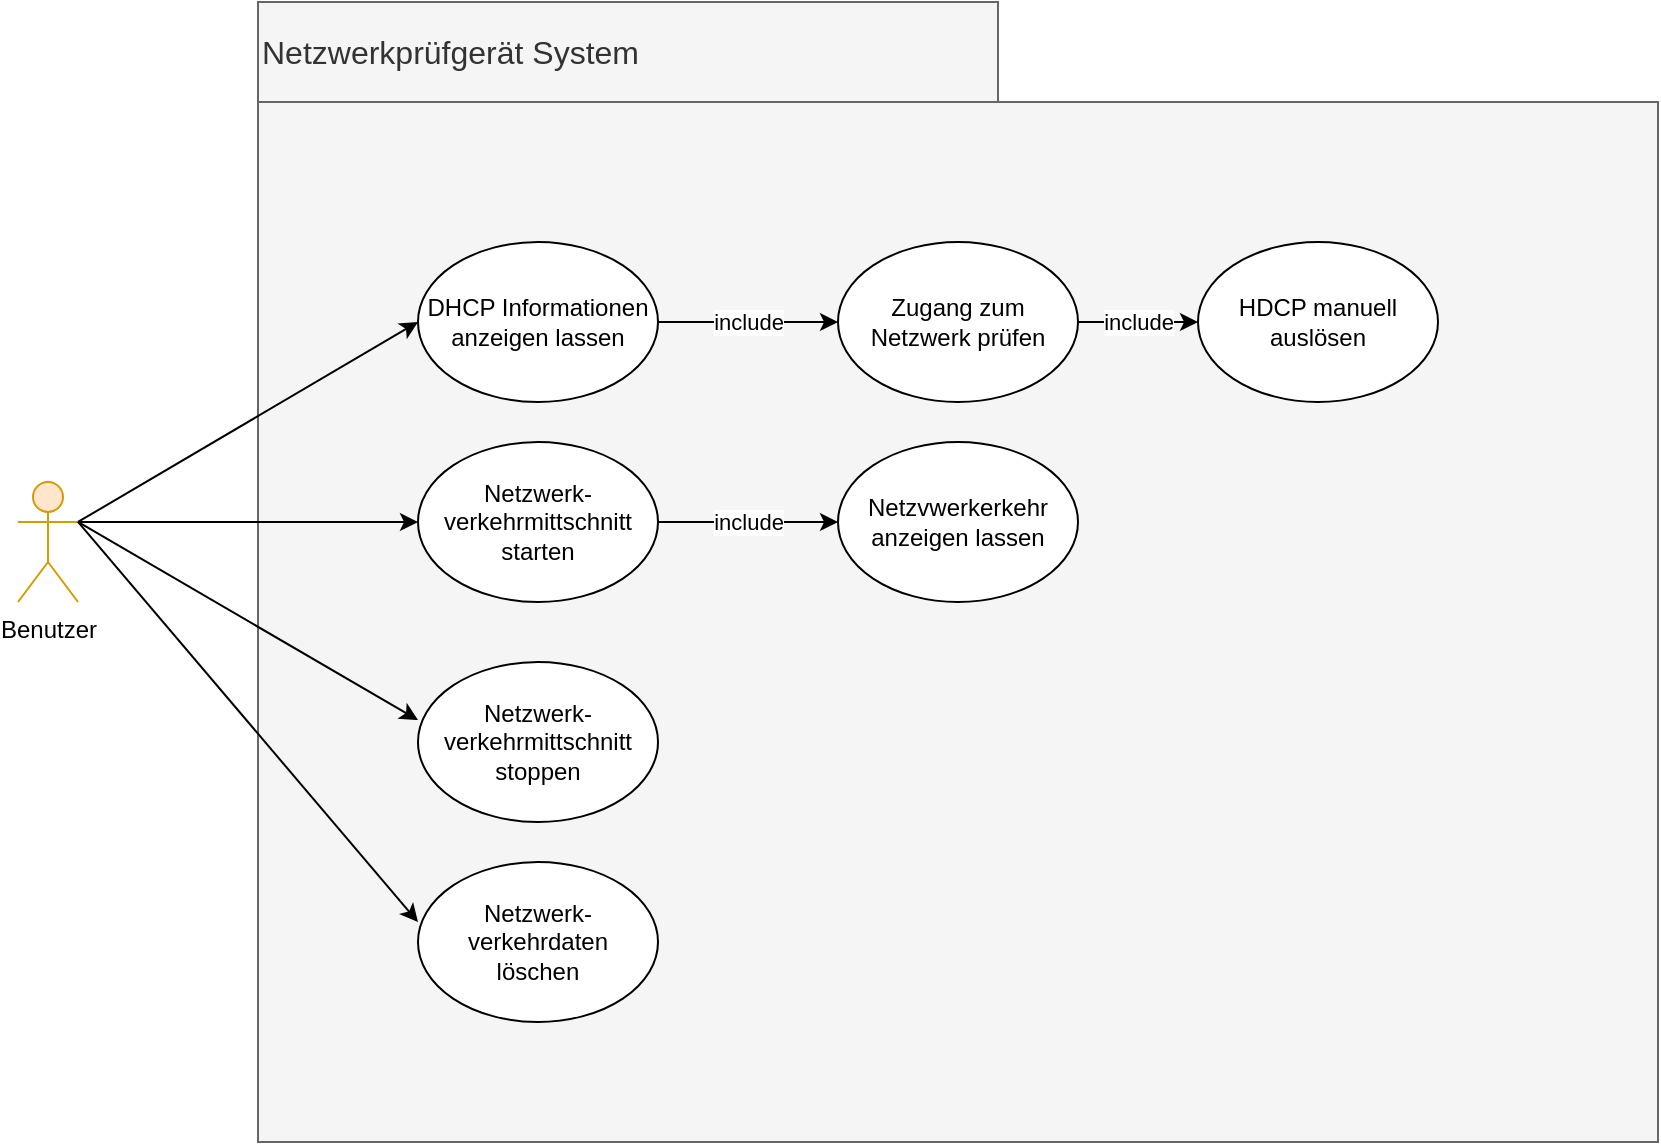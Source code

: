 <mxfile version="26.0.16">
  <diagram name="Page-1" id="slWfrK2BVKOdpw72XCC3">
    <mxGraphModel dx="2049" dy="1084" grid="1" gridSize="10" guides="1" tooltips="1" connect="1" arrows="1" fold="1" page="1" pageScale="1" pageWidth="850" pageHeight="1100" math="0" shadow="0">
      <root>
        <mxCell id="0" />
        <mxCell id="1" parent="0" />
        <mxCell id="93AWualFPxAzArQefxKJ-14" value="" style="rounded=0;whiteSpace=wrap;html=1;fillColor=#f5f5f5;fontColor=#333333;strokeColor=#666666;" parent="1" vertex="1">
          <mxGeometry x="560" y="260" width="700" height="520" as="geometry" />
        </mxCell>
        <mxCell id="yjS7_VZbEDUMgCzmWkyh-1" value="&lt;div&gt;Benutzer&lt;/div&gt;" style="shape=umlActor;verticalLabelPosition=bottom;verticalAlign=top;html=1;outlineConnect=0;fillColor=#ffe6cc;strokeColor=#d79b00;" parent="1" vertex="1">
          <mxGeometry x="440" y="450" width="30" height="60" as="geometry" />
        </mxCell>
        <mxCell id="PhSC0Qj4RTv7cJ-6cNn7-1" value="&lt;div&gt;HDCP manuell&lt;/div&gt;&lt;div&gt;auslösen&lt;/div&gt;" style="ellipse;whiteSpace=wrap;html=1;" parent="1" vertex="1">
          <mxGeometry x="1030" y="330" width="120" height="80" as="geometry" />
        </mxCell>
        <mxCell id="WEPJUND3bTC0Y4J7LyjD-2" value="&lt;div&gt;DHCP Informationen &lt;br&gt;&lt;/div&gt;&lt;div&gt;anzeigen lassen&lt;br&gt;&lt;/div&gt;" style="ellipse;whiteSpace=wrap;html=1;" parent="1" vertex="1">
          <mxGeometry x="640" y="330" width="120" height="80" as="geometry" />
        </mxCell>
        <mxCell id="WEPJUND3bTC0Y4J7LyjD-3" value="&lt;div&gt;Netzvwerkerkehr&lt;/div&gt;&lt;div&gt;anzeigen lassen&lt;br&gt;&lt;/div&gt;" style="ellipse;whiteSpace=wrap;html=1;" parent="1" vertex="1">
          <mxGeometry x="850" y="430" width="120" height="80" as="geometry" />
        </mxCell>
        <mxCell id="WEPJUND3bTC0Y4J7LyjD-9" value="include" style="rounded=0;orthogonalLoop=1;jettySize=auto;html=1;exitX=1;exitY=0.5;exitDx=0;exitDy=0;entryX=0;entryY=0.5;entryDx=0;entryDy=0;" parent="1" source="WEPJUND3bTC0Y4J7LyjD-7" target="PhSC0Qj4RTv7cJ-6cNn7-1" edge="1">
          <mxGeometry relative="1" as="geometry" />
        </mxCell>
        <mxCell id="WEPJUND3bTC0Y4J7LyjD-7" value="&lt;div&gt;Zugang zum &lt;br&gt;&lt;/div&gt;&lt;div&gt;Netzwerk prüfen&lt;br&gt;&lt;/div&gt;" style="ellipse;whiteSpace=wrap;html=1;" parent="1" vertex="1">
          <mxGeometry x="850" y="330" width="120" height="80" as="geometry" />
        </mxCell>
        <mxCell id="93AWualFPxAzArQefxKJ-1" value="&lt;div&gt;Netzwerk-&lt;/div&gt;&lt;div&gt;verkehrmittschnitt&lt;/div&gt;&lt;div&gt;starten&lt;br&gt;&lt;/div&gt;" style="ellipse;whiteSpace=wrap;html=1;" parent="1" vertex="1">
          <mxGeometry x="640" y="430" width="120" height="80" as="geometry" />
        </mxCell>
        <mxCell id="93AWualFPxAzArQefxKJ-2" value="&lt;div&gt;Netzwerk-&lt;/div&gt;&lt;div&gt;verkehrmittschnitt&lt;/div&gt;&lt;div&gt;stoppen&lt;br&gt;&lt;/div&gt;" style="ellipse;whiteSpace=wrap;html=1;" parent="1" vertex="1">
          <mxGeometry x="640" y="540" width="120" height="80" as="geometry" />
        </mxCell>
        <mxCell id="93AWualFPxAzArQefxKJ-4" value="include" style="rounded=0;orthogonalLoop=1;jettySize=auto;html=1;exitX=1;exitY=0.5;exitDx=0;exitDy=0;entryX=0;entryY=0.5;entryDx=0;entryDy=0;" parent="1" source="93AWualFPxAzArQefxKJ-1" target="WEPJUND3bTC0Y4J7LyjD-3" edge="1">
          <mxGeometry relative="1" as="geometry">
            <mxPoint x="810" y="390" as="sourcePoint" />
            <mxPoint x="910" y="380" as="targetPoint" />
          </mxGeometry>
        </mxCell>
        <mxCell id="93AWualFPxAzArQefxKJ-5" value="" style="rounded=0;orthogonalLoop=1;jettySize=auto;html=1;exitX=1;exitY=0.333;exitDx=0;exitDy=0;entryX=0;entryY=0.5;entryDx=0;entryDy=0;exitPerimeter=0;" parent="1" source="yjS7_VZbEDUMgCzmWkyh-1" target="WEPJUND3bTC0Y4J7LyjD-2" edge="1">
          <mxGeometry relative="1" as="geometry">
            <mxPoint x="840" y="617.5" as="sourcePoint" />
            <mxPoint x="940" y="607.5" as="targetPoint" />
          </mxGeometry>
        </mxCell>
        <mxCell id="93AWualFPxAzArQefxKJ-7" value="&lt;div&gt;Netzwerk-&lt;/div&gt;&lt;div&gt;verkehrdaten&lt;/div&gt;löschen" style="ellipse;whiteSpace=wrap;html=1;" parent="1" vertex="1">
          <mxGeometry x="640" y="640" width="120" height="80" as="geometry" />
        </mxCell>
        <mxCell id="93AWualFPxAzArQefxKJ-9" value="" style="rounded=0;orthogonalLoop=1;jettySize=auto;html=1;exitX=1;exitY=0.333;exitDx=0;exitDy=0;entryX=0;entryY=0.5;entryDx=0;entryDy=0;exitPerimeter=0;" parent="1" source="yjS7_VZbEDUMgCzmWkyh-1" target="93AWualFPxAzArQefxKJ-1" edge="1">
          <mxGeometry relative="1" as="geometry">
            <mxPoint x="550" y="498" as="sourcePoint" />
            <mxPoint x="690" y="390" as="targetPoint" />
          </mxGeometry>
        </mxCell>
        <mxCell id="93AWualFPxAzArQefxKJ-10" value="" style="rounded=0;orthogonalLoop=1;jettySize=auto;html=1;exitX=1;exitY=0.333;exitDx=0;exitDy=0;entryX=0;entryY=0.363;entryDx=0;entryDy=0;exitPerimeter=0;entryPerimeter=0;" parent="1" source="yjS7_VZbEDUMgCzmWkyh-1" target="93AWualFPxAzArQefxKJ-2" edge="1">
          <mxGeometry relative="1" as="geometry">
            <mxPoint x="550" y="498" as="sourcePoint" />
            <mxPoint x="690" y="390" as="targetPoint" />
          </mxGeometry>
        </mxCell>
        <mxCell id="93AWualFPxAzArQefxKJ-11" value="" style="rounded=0;orthogonalLoop=1;jettySize=auto;html=1;entryX=0;entryY=0.375;entryDx=0;entryDy=0;entryPerimeter=0;exitX=1;exitY=0.333;exitDx=0;exitDy=0;exitPerimeter=0;" parent="1" source="yjS7_VZbEDUMgCzmWkyh-1" target="93AWualFPxAzArQefxKJ-7" edge="1">
          <mxGeometry relative="1" as="geometry">
            <mxPoint x="540" y="490" as="sourcePoint" />
            <mxPoint x="640" y="660" as="targetPoint" />
          </mxGeometry>
        </mxCell>
        <mxCell id="93AWualFPxAzArQefxKJ-12" value="include" style="rounded=0;orthogonalLoop=1;jettySize=auto;html=1;exitX=1;exitY=0.5;exitDx=0;exitDy=0;entryX=0;entryY=0.5;entryDx=0;entryDy=0;" parent="1" source="WEPJUND3bTC0Y4J7LyjD-2" target="WEPJUND3bTC0Y4J7LyjD-7" edge="1">
          <mxGeometry relative="1" as="geometry">
            <mxPoint x="950" y="390" as="sourcePoint" />
            <mxPoint x="1020" y="400" as="targetPoint" />
          </mxGeometry>
        </mxCell>
        <mxCell id="93AWualFPxAzArQefxKJ-17" value="Netzwerkprüfgerät System" style="rounded=0;whiteSpace=wrap;html=1;align=left;fontSize=16;fillColor=#f5f5f5;fontColor=#333333;strokeColor=#666666;" parent="1" vertex="1">
          <mxGeometry x="560" y="210" width="370" height="50" as="geometry" />
        </mxCell>
      </root>
    </mxGraphModel>
  </diagram>
</mxfile>
